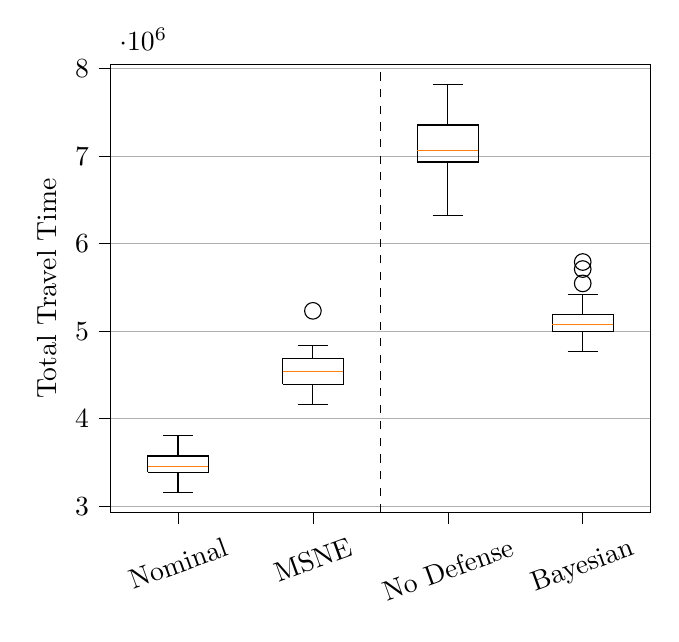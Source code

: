 % This file was created with tikzplotlib v0.10.1.
\begin{tikzpicture}

\definecolor{darkgray176}{RGB}{176,176,176}
\definecolor{darkorange25512714}{RGB}{255,127,14}

\begin{axis}[
tick align=outside,
tick pos=left,
x grid style={darkgray176},
xmin=0.5, xmax=4.5,
xtick style={color=black},
xtick={1,2,3,4},
xticklabel style={rotate=20.0},
xticklabels={Nominal,MSNE,No Defense,Bayesian},
y grid style={darkgray176},
ylabel={Total Travel Time},
ymajorgrids,
ymin=2928537.088, ymax=8051001.274,
yminorgrids,
ytick style={color=black},
ytick={2000000,3000000,4000000,5000000,6000000,7000000,8000000,9000000},
yticklabels={2,3,4,5,6,7,8,9}
]
\addplot [black]
table {%
0.775 3387365.412
1.225 3387365.412
1.225 3574155.303
0.775 3574155.303
0.775 3387365.412
};
\addplot [black]
table {%
1 3387365.412
1 3161376.369
};
\addplot [black]
table {%
1 3574155.303
1 3810007.158
};
\addplot [black]
table {%
0.887 3161376.369
1.113 3161376.369
};
\addplot [black]
table {%
0.887 3810007.158
1.113 3810007.158
};
\addplot [black]
table {%
1.775 4391672.968
2.225 4391672.968
2.225 4684609.056
1.775 4684609.056
1.775 4391672.968
};
\addplot [black]
table {%
2 4391672.968
2 4164933.167
};
\addplot [black]
table {%
2 4684609.056
2 4839045.447
};
\addplot [black]
table {%
1.887 4164933.167
2.112 4164933.167
};
\addplot [black]
table {%
1.887 4839045.447
2.112 4839045.447
};
\addplot [black, mark=o, mark size=3, mark options={solid,fill opacity=0}, only marks]
table {%
2 5232893.105
};
\addplot [black]
table {%
2.775 6933386.627
3.225 6933386.627
3.225 7356658.235
2.775 7356658.235
2.775 6933386.627
};
\addplot [black]
table {%
3 6933386.627
3 6320867.578
};
\addplot [black]
table {%
3 7356658.235
3 7818161.993
};
\addplot [black]
table {%
2.888 6320867.578
3.112 6320867.578
};
\addplot [black]
table {%
2.888 7818161.993
3.112 7818161.993
};
\addplot [black]
table {%
3.775 4999986.074
4.225 4999986.074
4.225 5192923.972
3.775 5192923.972
3.775 4999986.074
};
\addplot [black]
table {%
4 4999986.074
4 4768679.843
};
\addplot [black]
table {%
4 5192923.972
4 5420745.289
};
\addplot [black]
table {%
3.888 4768679.843
4.112 4768679.843
};
\addplot [black]
table {%
3.888 5420745.289
4.112 5420745.289
};
\addplot [black, mark=o, mark size=3, mark options={solid,fill opacity=0}, only marks]
table {%
4 5710273.922
4 5790804.915
4 5546486.262
};
\addplot [semithick, black, dashed]
table {%
2.5 2928537.088
2.5 8051001.274
};
\addplot [darkorange25512714]
table {%
0.775 3456851.92
1.225 3456851.92
};
\addplot [darkorange25512714]
table {%
1.775 4537735.738
2.225 4537735.738
};
\addplot [darkorange25512714]
table {%
2.775 7067823.248
3.225 7067823.248
};
\addplot [darkorange25512714]
table {%
3.775 5078617.721
4.225 5078617.721
};
\end{axis}

\end{tikzpicture}
